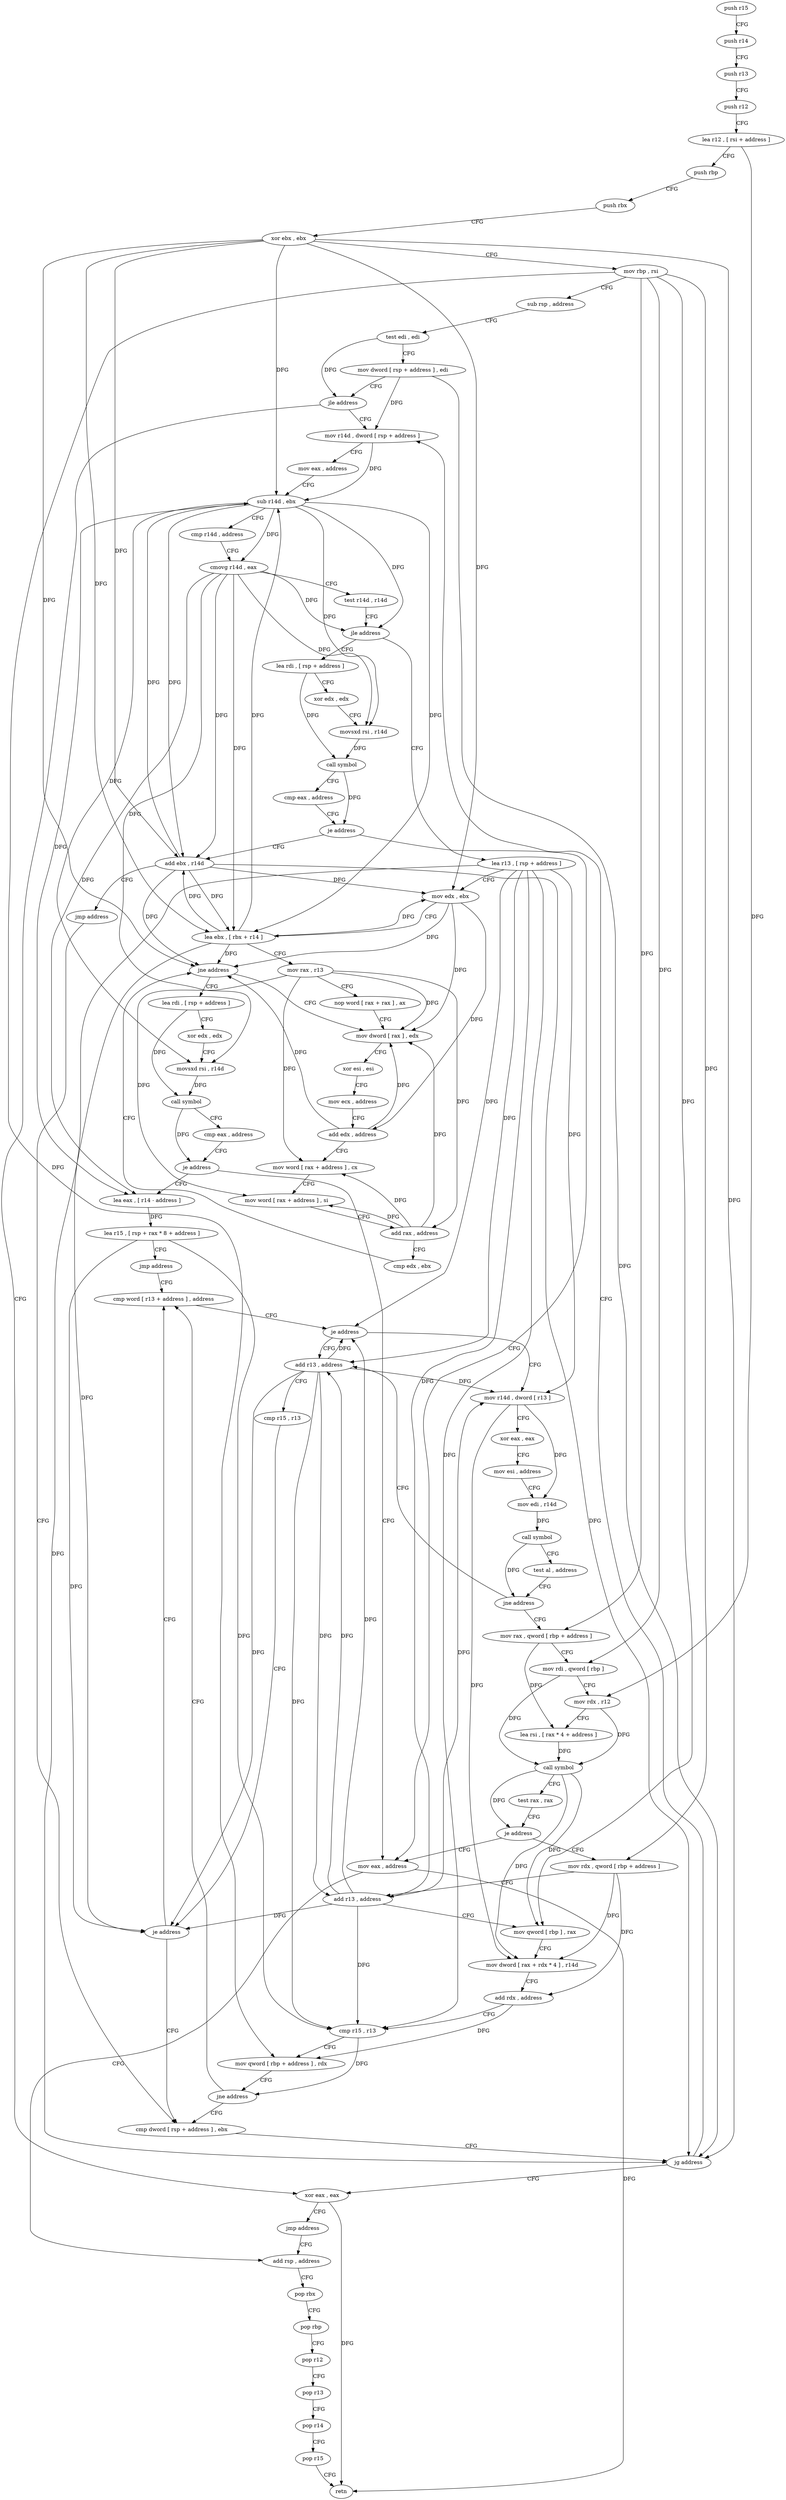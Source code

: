 digraph "func" {
"4286544" [label = "push r15" ]
"4286546" [label = "push r14" ]
"4286548" [label = "push r13" ]
"4286550" [label = "push r12" ]
"4286552" [label = "lea r12 , [ rsi + address ]" ]
"4286556" [label = "push rbp" ]
"4286557" [label = "push rbx" ]
"4286558" [label = "xor ebx , ebx" ]
"4286560" [label = "mov rbp , rsi" ]
"4286563" [label = "sub rsp , address" ]
"4286570" [label = "test edi , edi" ]
"4286572" [label = "mov dword [ rsp + address ] , edi" ]
"4286576" [label = "jle address" ]
"4286812" [label = "xor eax , eax" ]
"4286582" [label = "mov r14d , dword [ rsp + address ]" ]
"4286814" [label = "jmp address" ]
"4286821" [label = "add rsp , address" ]
"4286587" [label = "mov eax , address" ]
"4286592" [label = "sub r14d , ebx" ]
"4286595" [label = "cmp r14d , address" ]
"4286599" [label = "cmovg r14d , eax" ]
"4286603" [label = "test r14d , r14d" ]
"4286606" [label = "jle address" ]
"4286839" [label = "lea rdi , [ rsp + address ]" ]
"4286612" [label = "lea r13 , [ rsp + address ]" ]
"4286828" [label = "pop rbx" ]
"4286829" [label = "pop rbp" ]
"4286830" [label = "pop r12" ]
"4286832" [label = "pop r13" ]
"4286834" [label = "pop r14" ]
"4286836" [label = "pop r15" ]
"4286838" [label = "retn" ]
"4286844" [label = "xor edx , edx" ]
"4286846" [label = "movsxd rsi , r14d" ]
"4286849" [label = "call symbol" ]
"4286854" [label = "cmp eax , address" ]
"4286857" [label = "je address" ]
"4286816" [label = "mov eax , address" ]
"4286859" [label = "add ebx , r14d" ]
"4286617" [label = "mov edx , ebx" ]
"4286619" [label = "lea ebx , [ rbx + r14 ]" ]
"4286623" [label = "mov rax , r13" ]
"4286626" [label = "nop word [ rax + rax ] , ax" ]
"4286632" [label = "mov dword [ rax ] , edx" ]
"4286862" [label = "jmp address" ]
"4286802" [label = "cmp dword [ rsp + address ] , ebx" ]
"4286634" [label = "xor esi , esi" ]
"4286636" [label = "mov ecx , address" ]
"4286641" [label = "add edx , address" ]
"4286644" [label = "mov word [ rax + address ] , cx" ]
"4286648" [label = "mov word [ rax + address ] , si" ]
"4286652" [label = "add rax , address" ]
"4286656" [label = "cmp edx , ebx" ]
"4286658" [label = "jne address" ]
"4286660" [label = "lea rdi , [ rsp + address ]" ]
"4286665" [label = "xor edx , edx" ]
"4286667" [label = "movsxd rsi , r14d" ]
"4286670" [label = "call symbol" ]
"4286675" [label = "cmp eax , address" ]
"4286678" [label = "je address" ]
"4286684" [label = "lea eax , [ r14 - address ]" ]
"4286806" [label = "jg address" ]
"4286688" [label = "lea r15 , [ rsp + rax * 8 + address ]" ]
"4286693" [label = "jmp address" ]
"4286713" [label = "cmp word [ r13 + address ] , address" ]
"4286719" [label = "je address" ]
"4286704" [label = "add r13 , address" ]
"4286721" [label = "mov r14d , dword [ r13 ]" ]
"4286708" [label = "cmp r15 , r13" ]
"4286711" [label = "je address" ]
"4286725" [label = "xor eax , eax" ]
"4286727" [label = "mov esi , address" ]
"4286732" [label = "mov edi , r14d" ]
"4286735" [label = "call symbol" ]
"4286740" [label = "test al , address" ]
"4286742" [label = "jne address" ]
"4286744" [label = "mov rax , qword [ rbp + address ]" ]
"4286748" [label = "mov rdi , qword [ rbp ]" ]
"4286752" [label = "mov rdx , r12" ]
"4286755" [label = "lea rsi , [ rax * 4 + address ]" ]
"4286763" [label = "call symbol" ]
"4286768" [label = "test rax , rax" ]
"4286771" [label = "je address" ]
"4286773" [label = "mov rdx , qword [ rbp + address ]" ]
"4286777" [label = "add r13 , address" ]
"4286781" [label = "mov qword [ rbp ] , rax" ]
"4286785" [label = "mov dword [ rax + rdx * 4 ] , r14d" ]
"4286789" [label = "add rdx , address" ]
"4286793" [label = "cmp r15 , r13" ]
"4286796" [label = "mov qword [ rbp + address ] , rdx" ]
"4286800" [label = "jne address" ]
"4286544" -> "4286546" [ label = "CFG" ]
"4286546" -> "4286548" [ label = "CFG" ]
"4286548" -> "4286550" [ label = "CFG" ]
"4286550" -> "4286552" [ label = "CFG" ]
"4286552" -> "4286556" [ label = "CFG" ]
"4286552" -> "4286752" [ label = "DFG" ]
"4286556" -> "4286557" [ label = "CFG" ]
"4286557" -> "4286558" [ label = "CFG" ]
"4286558" -> "4286560" [ label = "CFG" ]
"4286558" -> "4286592" [ label = "DFG" ]
"4286558" -> "4286617" [ label = "DFG" ]
"4286558" -> "4286619" [ label = "DFG" ]
"4286558" -> "4286859" [ label = "DFG" ]
"4286558" -> "4286658" [ label = "DFG" ]
"4286558" -> "4286806" [ label = "DFG" ]
"4286560" -> "4286563" [ label = "CFG" ]
"4286560" -> "4286744" [ label = "DFG" ]
"4286560" -> "4286748" [ label = "DFG" ]
"4286560" -> "4286773" [ label = "DFG" ]
"4286560" -> "4286781" [ label = "DFG" ]
"4286560" -> "4286796" [ label = "DFG" ]
"4286563" -> "4286570" [ label = "CFG" ]
"4286570" -> "4286572" [ label = "CFG" ]
"4286570" -> "4286576" [ label = "DFG" ]
"4286572" -> "4286576" [ label = "CFG" ]
"4286572" -> "4286582" [ label = "DFG" ]
"4286572" -> "4286806" [ label = "DFG" ]
"4286576" -> "4286812" [ label = "CFG" ]
"4286576" -> "4286582" [ label = "CFG" ]
"4286812" -> "4286814" [ label = "CFG" ]
"4286812" -> "4286838" [ label = "DFG" ]
"4286582" -> "4286587" [ label = "CFG" ]
"4286582" -> "4286592" [ label = "DFG" ]
"4286814" -> "4286821" [ label = "CFG" ]
"4286821" -> "4286828" [ label = "CFG" ]
"4286587" -> "4286592" [ label = "CFG" ]
"4286592" -> "4286595" [ label = "CFG" ]
"4286592" -> "4286599" [ label = "DFG" ]
"4286592" -> "4286606" [ label = "DFG" ]
"4286592" -> "4286846" [ label = "DFG" ]
"4286592" -> "4286619" [ label = "DFG" ]
"4286592" -> "4286859" [ label = "DFG" ]
"4286592" -> "4286667" [ label = "DFG" ]
"4286592" -> "4286684" [ label = "DFG" ]
"4286595" -> "4286599" [ label = "CFG" ]
"4286599" -> "4286603" [ label = "CFG" ]
"4286599" -> "4286606" [ label = "DFG" ]
"4286599" -> "4286846" [ label = "DFG" ]
"4286599" -> "4286619" [ label = "DFG" ]
"4286599" -> "4286859" [ label = "DFG" ]
"4286599" -> "4286667" [ label = "DFG" ]
"4286599" -> "4286684" [ label = "DFG" ]
"4286603" -> "4286606" [ label = "CFG" ]
"4286606" -> "4286839" [ label = "CFG" ]
"4286606" -> "4286612" [ label = "CFG" ]
"4286839" -> "4286844" [ label = "CFG" ]
"4286839" -> "4286849" [ label = "DFG" ]
"4286612" -> "4286617" [ label = "CFG" ]
"4286612" -> "4286719" [ label = "DFG" ]
"4286612" -> "4286704" [ label = "DFG" ]
"4286612" -> "4286711" [ label = "DFG" ]
"4286612" -> "4286721" [ label = "DFG" ]
"4286612" -> "4286777" [ label = "DFG" ]
"4286612" -> "4286793" [ label = "DFG" ]
"4286828" -> "4286829" [ label = "CFG" ]
"4286829" -> "4286830" [ label = "CFG" ]
"4286830" -> "4286832" [ label = "CFG" ]
"4286832" -> "4286834" [ label = "CFG" ]
"4286834" -> "4286836" [ label = "CFG" ]
"4286836" -> "4286838" [ label = "CFG" ]
"4286844" -> "4286846" [ label = "CFG" ]
"4286846" -> "4286849" [ label = "DFG" ]
"4286849" -> "4286854" [ label = "CFG" ]
"4286849" -> "4286857" [ label = "DFG" ]
"4286854" -> "4286857" [ label = "CFG" ]
"4286857" -> "4286816" [ label = "CFG" ]
"4286857" -> "4286859" [ label = "CFG" ]
"4286816" -> "4286821" [ label = "CFG" ]
"4286816" -> "4286838" [ label = "DFG" ]
"4286859" -> "4286862" [ label = "CFG" ]
"4286859" -> "4286592" [ label = "DFG" ]
"4286859" -> "4286617" [ label = "DFG" ]
"4286859" -> "4286619" [ label = "DFG" ]
"4286859" -> "4286658" [ label = "DFG" ]
"4286859" -> "4286806" [ label = "DFG" ]
"4286617" -> "4286619" [ label = "CFG" ]
"4286617" -> "4286632" [ label = "DFG" ]
"4286617" -> "4286641" [ label = "DFG" ]
"4286617" -> "4286658" [ label = "DFG" ]
"4286619" -> "4286623" [ label = "CFG" ]
"4286619" -> "4286592" [ label = "DFG" ]
"4286619" -> "4286617" [ label = "DFG" ]
"4286619" -> "4286859" [ label = "DFG" ]
"4286619" -> "4286658" [ label = "DFG" ]
"4286619" -> "4286806" [ label = "DFG" ]
"4286623" -> "4286626" [ label = "CFG" ]
"4286623" -> "4286632" [ label = "DFG" ]
"4286623" -> "4286644" [ label = "DFG" ]
"4286623" -> "4286648" [ label = "DFG" ]
"4286623" -> "4286652" [ label = "DFG" ]
"4286626" -> "4286632" [ label = "CFG" ]
"4286632" -> "4286634" [ label = "CFG" ]
"4286862" -> "4286802" [ label = "CFG" ]
"4286802" -> "4286806" [ label = "CFG" ]
"4286634" -> "4286636" [ label = "CFG" ]
"4286636" -> "4286641" [ label = "CFG" ]
"4286641" -> "4286644" [ label = "CFG" ]
"4286641" -> "4286632" [ label = "DFG" ]
"4286641" -> "4286658" [ label = "DFG" ]
"4286644" -> "4286648" [ label = "CFG" ]
"4286648" -> "4286652" [ label = "CFG" ]
"4286652" -> "4286656" [ label = "CFG" ]
"4286652" -> "4286644" [ label = "DFG" ]
"4286652" -> "4286648" [ label = "DFG" ]
"4286652" -> "4286632" [ label = "DFG" ]
"4286656" -> "4286658" [ label = "CFG" ]
"4286658" -> "4286632" [ label = "CFG" ]
"4286658" -> "4286660" [ label = "CFG" ]
"4286660" -> "4286665" [ label = "CFG" ]
"4286660" -> "4286670" [ label = "DFG" ]
"4286665" -> "4286667" [ label = "CFG" ]
"4286667" -> "4286670" [ label = "DFG" ]
"4286670" -> "4286675" [ label = "CFG" ]
"4286670" -> "4286678" [ label = "DFG" ]
"4286675" -> "4286678" [ label = "CFG" ]
"4286678" -> "4286816" [ label = "CFG" ]
"4286678" -> "4286684" [ label = "CFG" ]
"4286684" -> "4286688" [ label = "DFG" ]
"4286806" -> "4286582" [ label = "CFG" ]
"4286806" -> "4286812" [ label = "CFG" ]
"4286688" -> "4286693" [ label = "CFG" ]
"4286688" -> "4286711" [ label = "DFG" ]
"4286688" -> "4286793" [ label = "DFG" ]
"4286693" -> "4286713" [ label = "CFG" ]
"4286713" -> "4286719" [ label = "CFG" ]
"4286719" -> "4286704" [ label = "CFG" ]
"4286719" -> "4286721" [ label = "CFG" ]
"4286704" -> "4286708" [ label = "CFG" ]
"4286704" -> "4286719" [ label = "DFG" ]
"4286704" -> "4286711" [ label = "DFG" ]
"4286704" -> "4286721" [ label = "DFG" ]
"4286704" -> "4286777" [ label = "DFG" ]
"4286704" -> "4286793" [ label = "DFG" ]
"4286721" -> "4286725" [ label = "CFG" ]
"4286721" -> "4286732" [ label = "DFG" ]
"4286721" -> "4286785" [ label = "DFG" ]
"4286708" -> "4286711" [ label = "CFG" ]
"4286711" -> "4286802" [ label = "CFG" ]
"4286711" -> "4286713" [ label = "CFG" ]
"4286725" -> "4286727" [ label = "CFG" ]
"4286727" -> "4286732" [ label = "CFG" ]
"4286732" -> "4286735" [ label = "DFG" ]
"4286735" -> "4286740" [ label = "CFG" ]
"4286735" -> "4286742" [ label = "DFG" ]
"4286740" -> "4286742" [ label = "CFG" ]
"4286742" -> "4286704" [ label = "CFG" ]
"4286742" -> "4286744" [ label = "CFG" ]
"4286744" -> "4286748" [ label = "CFG" ]
"4286744" -> "4286755" [ label = "DFG" ]
"4286748" -> "4286752" [ label = "CFG" ]
"4286748" -> "4286763" [ label = "DFG" ]
"4286752" -> "4286755" [ label = "CFG" ]
"4286752" -> "4286763" [ label = "DFG" ]
"4286755" -> "4286763" [ label = "DFG" ]
"4286763" -> "4286768" [ label = "CFG" ]
"4286763" -> "4286771" [ label = "DFG" ]
"4286763" -> "4286781" [ label = "DFG" ]
"4286763" -> "4286785" [ label = "DFG" ]
"4286768" -> "4286771" [ label = "CFG" ]
"4286771" -> "4286816" [ label = "CFG" ]
"4286771" -> "4286773" [ label = "CFG" ]
"4286773" -> "4286777" [ label = "CFG" ]
"4286773" -> "4286785" [ label = "DFG" ]
"4286773" -> "4286789" [ label = "DFG" ]
"4286777" -> "4286781" [ label = "CFG" ]
"4286777" -> "4286719" [ label = "DFG" ]
"4286777" -> "4286704" [ label = "DFG" ]
"4286777" -> "4286711" [ label = "DFG" ]
"4286777" -> "4286721" [ label = "DFG" ]
"4286777" -> "4286793" [ label = "DFG" ]
"4286781" -> "4286785" [ label = "CFG" ]
"4286785" -> "4286789" [ label = "CFG" ]
"4286789" -> "4286793" [ label = "CFG" ]
"4286789" -> "4286796" [ label = "DFG" ]
"4286793" -> "4286796" [ label = "CFG" ]
"4286793" -> "4286800" [ label = "DFG" ]
"4286796" -> "4286800" [ label = "CFG" ]
"4286800" -> "4286713" [ label = "CFG" ]
"4286800" -> "4286802" [ label = "CFG" ]
}
